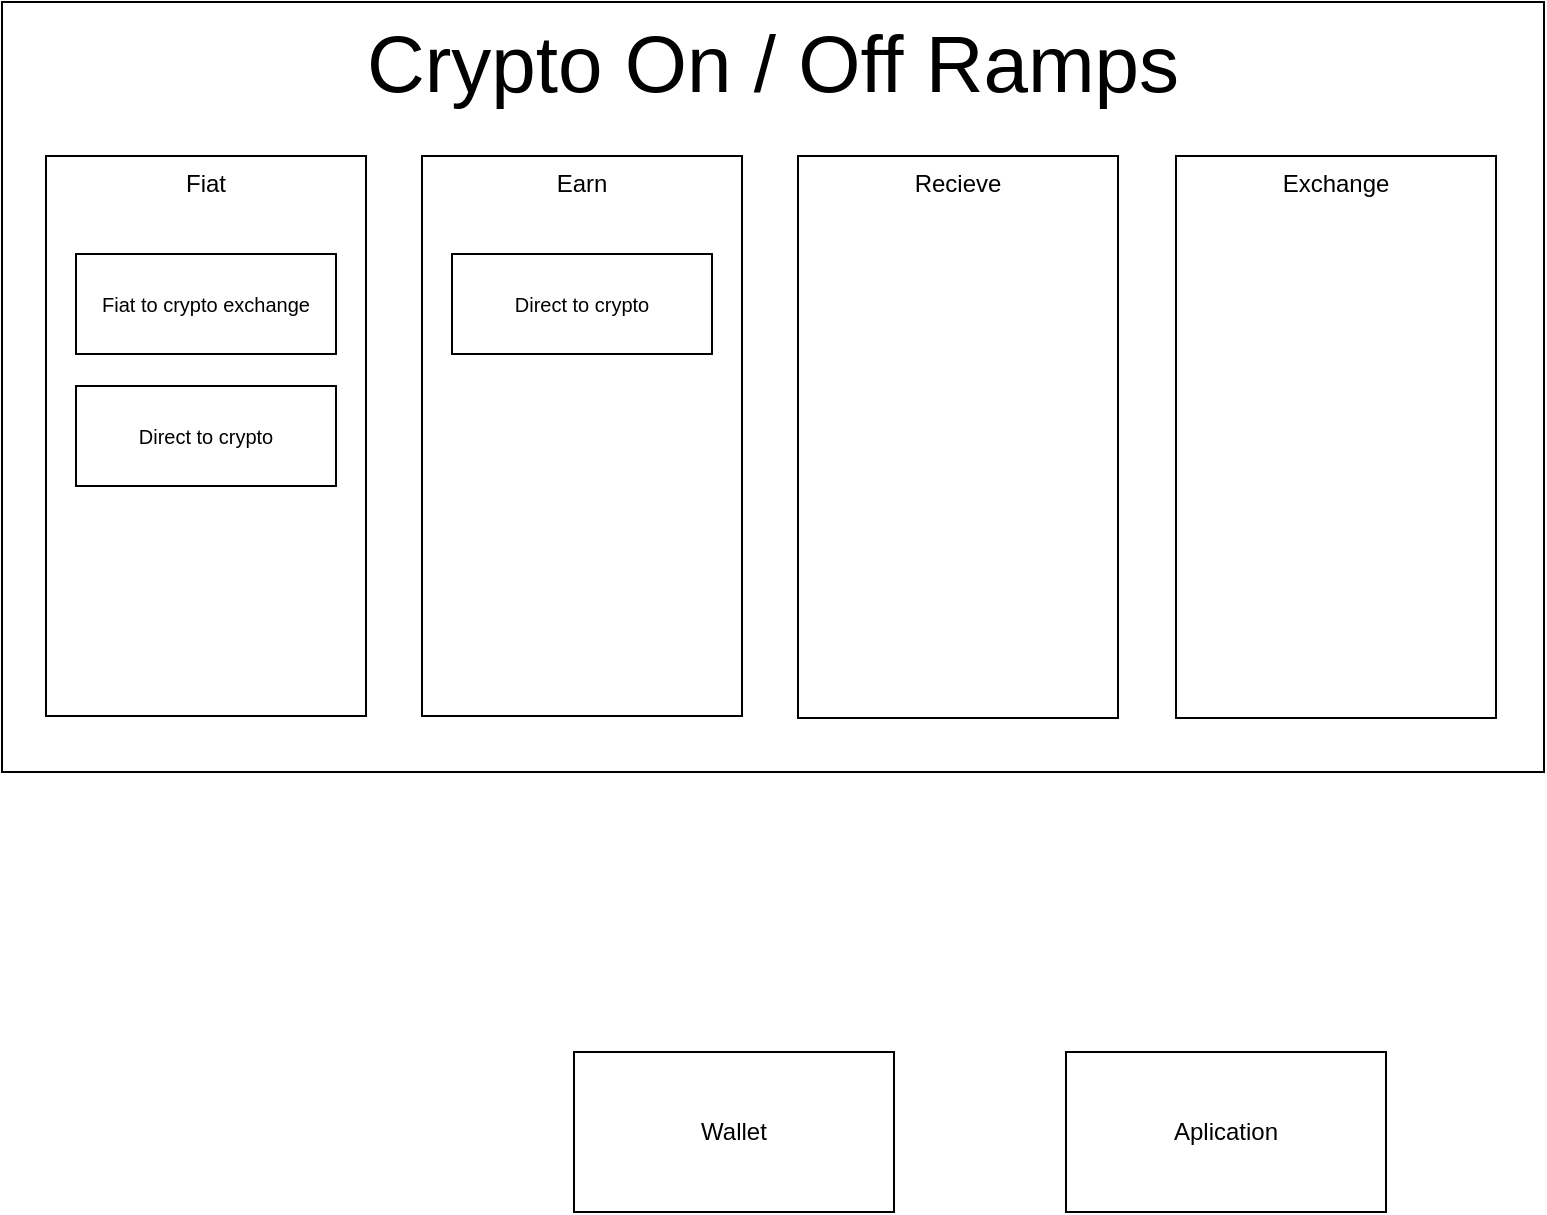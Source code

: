 <mxfile version="26.2.8">
  <diagram name="Page-1" id="D_sv0HXlFTcadr3VVVth">
    <mxGraphModel dx="1336" dy="1086" grid="0" gridSize="10" guides="1" tooltips="1" connect="1" arrows="1" fold="1" page="0" pageScale="1" pageWidth="827" pageHeight="1169" math="0" shadow="0">
      <root>
        <mxCell id="0" />
        <mxCell id="1" parent="0" />
        <mxCell id="kJvF4ciRofW91EzJ7GVi-1" value="Wallet" style="rounded=0;whiteSpace=wrap;html=1;" vertex="1" parent="1">
          <mxGeometry x="-103" y="410" width="160" height="80" as="geometry" />
        </mxCell>
        <mxCell id="kJvF4ciRofW91EzJ7GVi-4" value="Aplication" style="rounded=0;whiteSpace=wrap;html=1;" vertex="1" parent="1">
          <mxGeometry x="143" y="410" width="160" height="80" as="geometry" />
        </mxCell>
        <mxCell id="kJvF4ciRofW91EzJ7GVi-14" style="edgeStyle=none;curved=1;rounded=0;orthogonalLoop=1;jettySize=auto;html=1;fontSize=12;startSize=8;endSize=8;exitX=1;exitY=0.75;exitDx=0;exitDy=0;endArrow=none;startFill=0;" edge="1" parent="1" source="kJvF4ciRofW91EzJ7GVi-7" target="kJvF4ciRofW91EzJ7GVi-12">
          <mxGeometry relative="1" as="geometry" />
        </mxCell>
        <mxCell id="kJvF4ciRofW91EzJ7GVi-7" value="Crypto On / Off Ramps" style="rounded=0;whiteSpace=wrap;html=1;verticalAlign=top;fontSize=40;" vertex="1" parent="1">
          <mxGeometry x="-389" y="-115" width="771" height="385" as="geometry" />
        </mxCell>
        <mxCell id="kJvF4ciRofW91EzJ7GVi-8" value="Fiat" style="rounded=0;whiteSpace=wrap;html=1;verticalAlign=top;" vertex="1" parent="1">
          <mxGeometry x="-367" y="-38" width="160" height="280" as="geometry" />
        </mxCell>
        <mxCell id="kJvF4ciRofW91EzJ7GVi-11" value="Earn" style="rounded=0;whiteSpace=wrap;html=1;verticalAlign=top;" vertex="1" parent="1">
          <mxGeometry x="-179" y="-38" width="160" height="280" as="geometry" />
        </mxCell>
        <mxCell id="kJvF4ciRofW91EzJ7GVi-12" value="Recieve" style="rounded=0;whiteSpace=wrap;html=1;verticalAlign=top;" vertex="1" parent="1">
          <mxGeometry x="9" y="-38" width="160" height="281" as="geometry" />
        </mxCell>
        <mxCell id="kJvF4ciRofW91EzJ7GVi-2" value="Exchange" style="rounded=0;whiteSpace=wrap;html=1;verticalAlign=top;" vertex="1" parent="1">
          <mxGeometry x="198" y="-38" width="160" height="281" as="geometry" />
        </mxCell>
        <mxCell id="kJvF4ciRofW91EzJ7GVi-22" value="Fiat to crypto exchange" style="rounded=0;whiteSpace=wrap;html=1;fontSize=10;" vertex="1" parent="1">
          <mxGeometry x="-352" y="11" width="130" height="50" as="geometry" />
        </mxCell>
        <mxCell id="kJvF4ciRofW91EzJ7GVi-23" value="Direct to crypto" style="rounded=0;whiteSpace=wrap;html=1;fontSize=10;" vertex="1" parent="1">
          <mxGeometry x="-352" y="77" width="130" height="50" as="geometry" />
        </mxCell>
        <mxCell id="kJvF4ciRofW91EzJ7GVi-24" value="Direct to crypto" style="rounded=0;whiteSpace=wrap;html=1;fontSize=10;" vertex="1" parent="1">
          <mxGeometry x="-164" y="11" width="130" height="50" as="geometry" />
        </mxCell>
      </root>
    </mxGraphModel>
  </diagram>
</mxfile>
